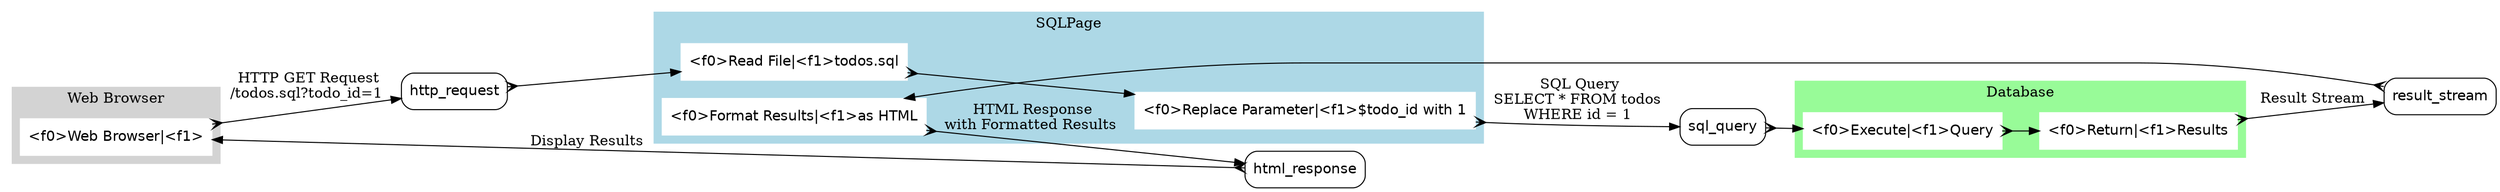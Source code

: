 digraph {
    rankdir=LR;
    node [shape=rectangle, style=rounded, fontname=helvetica];
    edge [arrowhead=normal, arrowtail=crow, dir=both];

    subgraph cluster_browser {
        label = "Web Browser";
        style = filled;
        color = lightgrey;
        node [style=filled, color=white];
        browser [label = "<f0>Web Browser|<f1>"];
    }

    subgraph cluster_sqlpage {
        label = "SQLPage";
        style = filled;
        color = lightblue;
        node [style=filled, color=white];
        read_file [label = "<f0>Read File|<f1>todos.sql"];
        replace_param [label = "<f0>Replace Parameter|<f1>$todo_id with 1"];
        format_results [label = "<f0>Format Results|<f1>as HTML"];
    }

    subgraph cluster_database {
        label = "Database";
        style = filled;
        color = palegreen;
        node [style=filled, color=white];
        execute_query [label = "<f0>Execute|<f1>Query"];
        return_results [label = "<f0>Return|<f1>Results"];
    }

    browser:f1 -> http_request [label = " HTTP GET Request\n/todos.sql?todo_id=1", lhead=cluster_browser];
    http_request -> read_file:f0 [lhead=cluster_sqlpage];
    read_file:f1 -> replace_param:f0;
    replace_param:f1 -> sql_query [label = " SQL Query\nSELECT * FROM todos\nWHERE id = 1", lhead=cluster_sqlpage];
    sql_query -> execute_query:f0 [lhead=cluster_database];
    execute_query:f1 -> return_results:f0;
    return_results:f1 -> result_stream [label = " Result Stream", lhead=cluster_database];
    result_stream -> format_results:f0 [lhead=cluster_sqlpage];
    format_results:f1 -> html_response [label = " HTML Response\nwith Formatted Results", ltail=cluster_sqlpage];
    html_response -> browser:f0 [label = " Display Results", lhead=cluster_browser];

    // Additional Styles
    edge [arrowhead=normal, arrowtail=none, dir=both, fontname=helvetica, fontsize=10];
    node [fontsize=12];
}